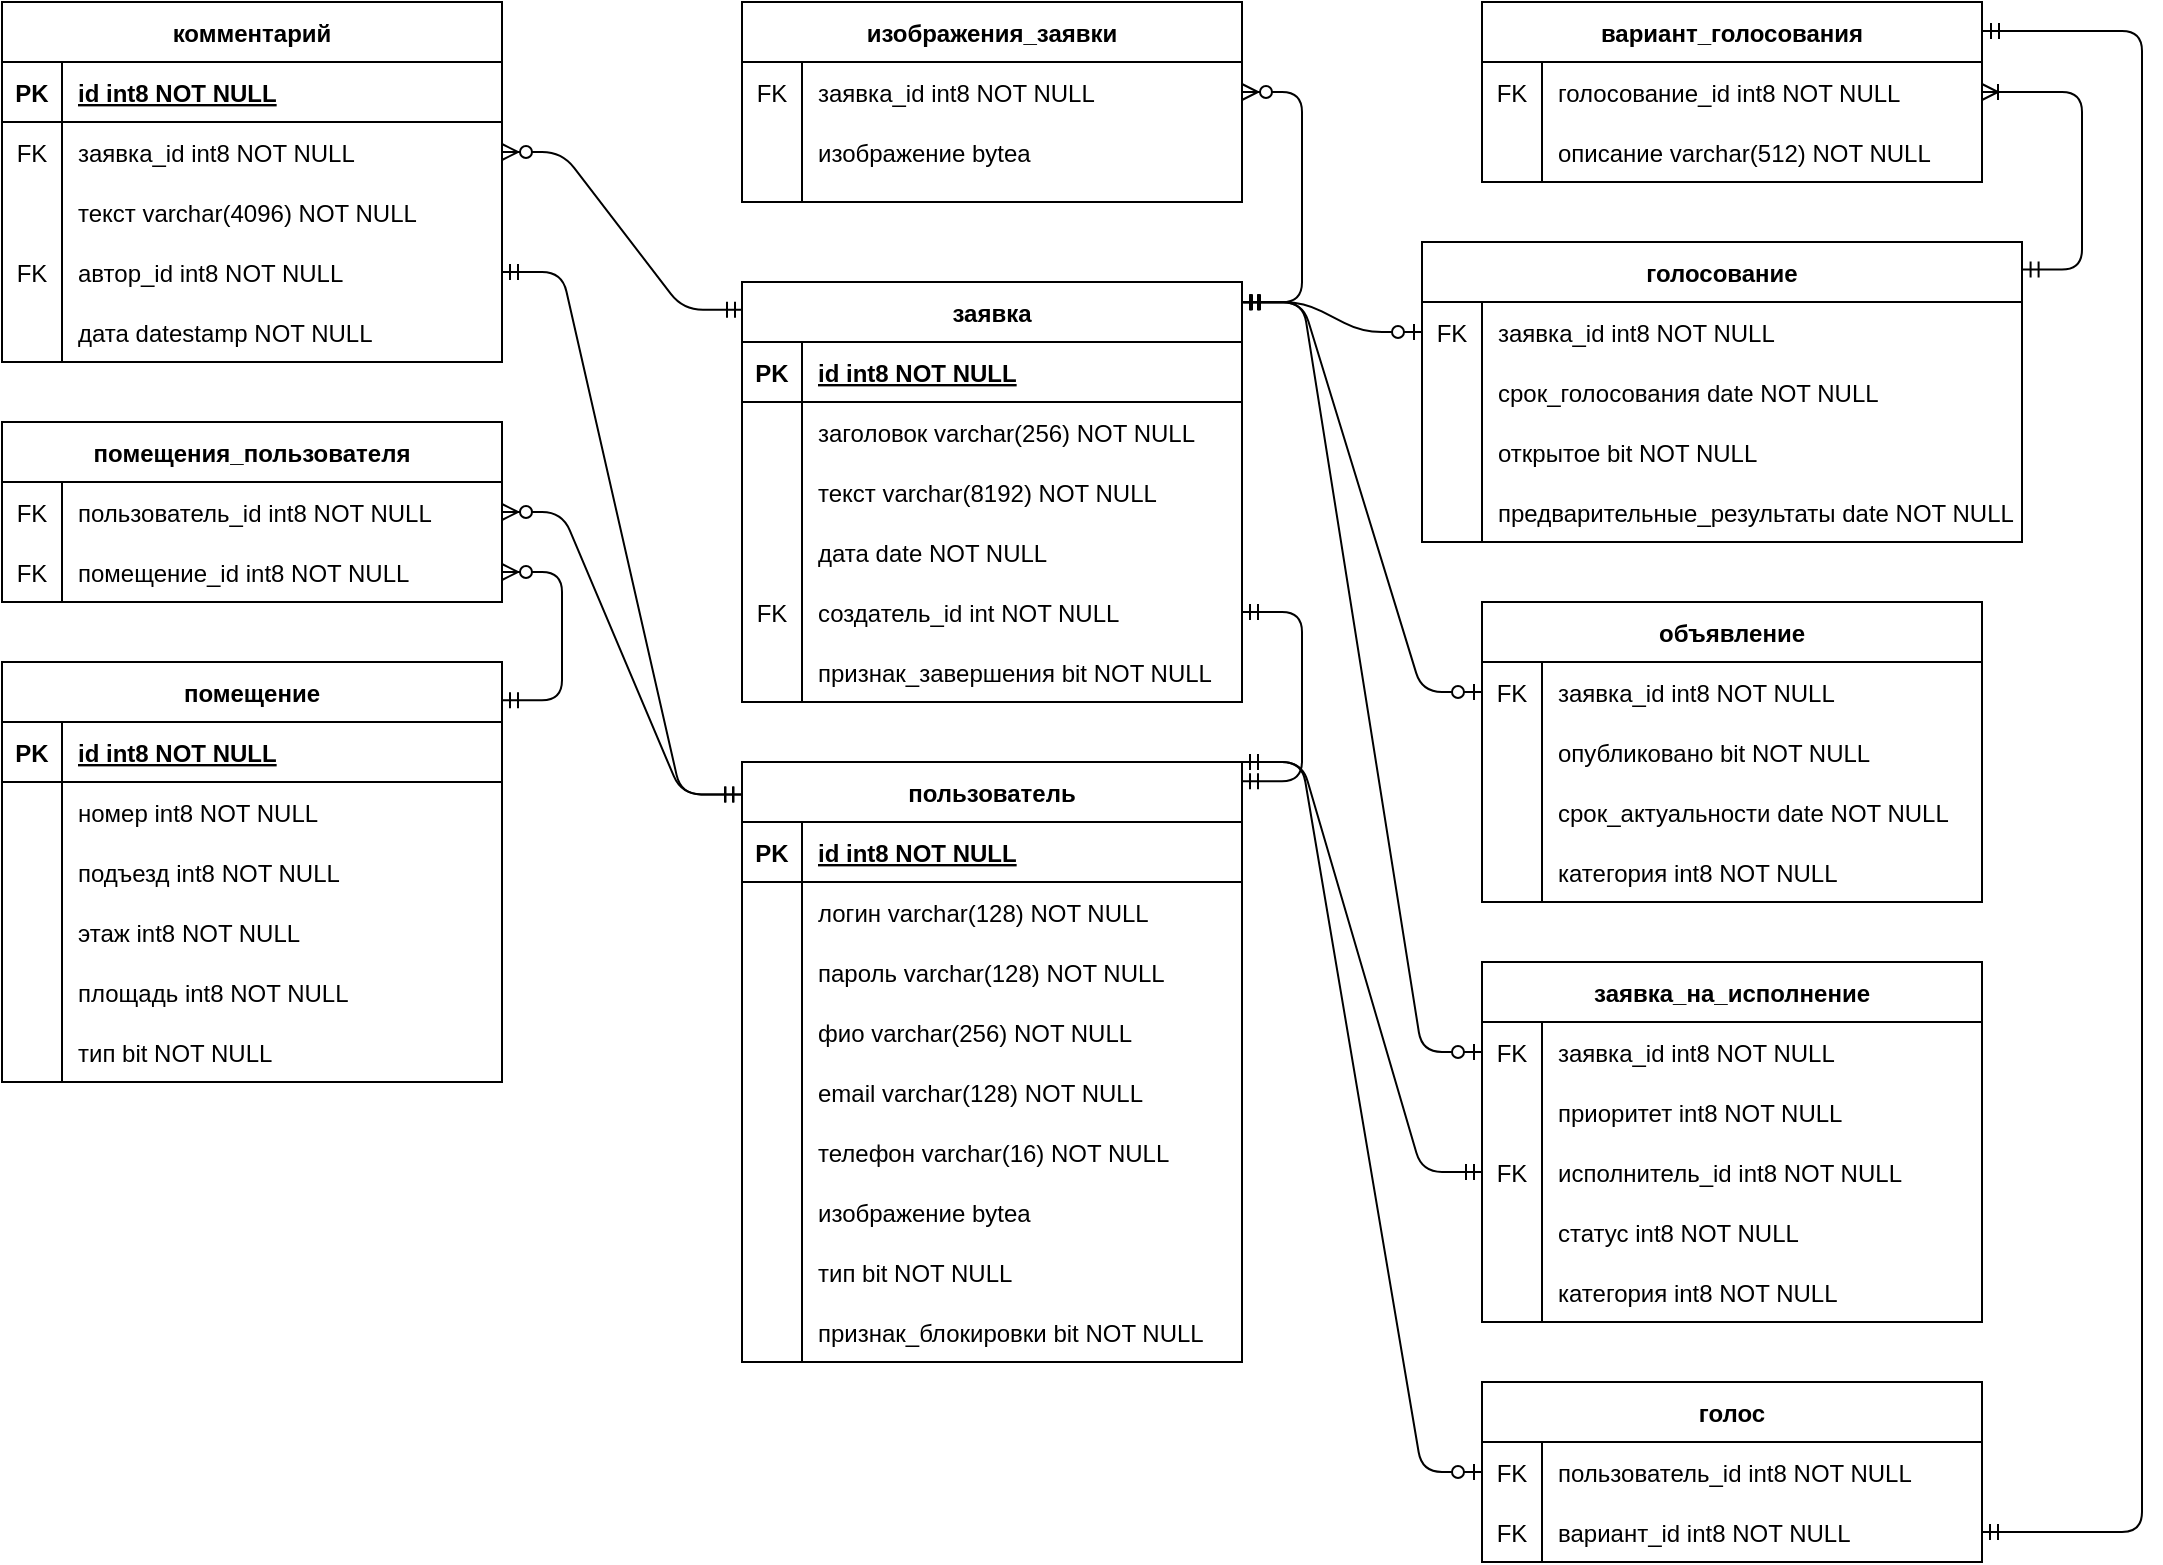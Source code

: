 <mxfile version="15.8.5" type="device"><diagram id="R2lEEEUBdFMjLlhIrx00" name="Page-1"><mxGraphModel dx="2333" dy="833" grid="1" gridSize="10" guides="1" tooltips="1" connect="1" arrows="1" fold="1" page="1" pageScale="1" pageWidth="850" pageHeight="1100" math="0" shadow="0" extFonts="Permanent Marker^https://fonts.googleapis.com/css?family=Permanent+Marker"><root><mxCell id="0"/><mxCell id="1" parent="0"/><mxCell id="8ZTCsH6urxIoF9FmZI5w-26" value="пользователь" style="shape=table;startSize=30;container=1;collapsible=1;childLayout=tableLayout;fixedRows=1;rowLines=0;fontStyle=1;align=center;resizeLast=1;" parent="1" vertex="1"><mxGeometry x="-430" y="420" width="250" height="300" as="geometry"/></mxCell><mxCell id="8ZTCsH6urxIoF9FmZI5w-27" value="" style="shape=partialRectangle;collapsible=0;dropTarget=0;pointerEvents=0;fillColor=none;points=[[0,0.5],[1,0.5]];portConstraint=eastwest;top=0;left=0;right=0;bottom=1;" parent="8ZTCsH6urxIoF9FmZI5w-26" vertex="1"><mxGeometry y="30" width="250" height="30" as="geometry"/></mxCell><mxCell id="8ZTCsH6urxIoF9FmZI5w-28" value="PK" style="shape=partialRectangle;overflow=hidden;connectable=0;fillColor=none;top=0;left=0;bottom=0;right=0;fontStyle=1;" parent="8ZTCsH6urxIoF9FmZI5w-27" vertex="1"><mxGeometry width="30" height="30" as="geometry"><mxRectangle width="30" height="30" as="alternateBounds"/></mxGeometry></mxCell><mxCell id="8ZTCsH6urxIoF9FmZI5w-29" value="id int8 NOT NULL " style="shape=partialRectangle;overflow=hidden;connectable=0;fillColor=none;top=0;left=0;bottom=0;right=0;align=left;spacingLeft=6;fontStyle=5;" parent="8ZTCsH6urxIoF9FmZI5w-27" vertex="1"><mxGeometry x="30" width="220" height="30" as="geometry"><mxRectangle width="220" height="30" as="alternateBounds"/></mxGeometry></mxCell><mxCell id="8ZTCsH6urxIoF9FmZI5w-30" value="" style="shape=partialRectangle;collapsible=0;dropTarget=0;pointerEvents=0;fillColor=none;points=[[0,0.5],[1,0.5]];portConstraint=eastwest;top=0;left=0;right=0;bottom=0;" parent="8ZTCsH6urxIoF9FmZI5w-26" vertex="1"><mxGeometry y="60" width="250" height="30" as="geometry"/></mxCell><mxCell id="8ZTCsH6urxIoF9FmZI5w-31" value="" style="shape=partialRectangle;overflow=hidden;connectable=0;fillColor=none;top=0;left=0;bottom=0;right=0;" parent="8ZTCsH6urxIoF9FmZI5w-30" vertex="1"><mxGeometry width="30" height="30" as="geometry"><mxRectangle width="30" height="30" as="alternateBounds"/></mxGeometry></mxCell><mxCell id="8ZTCsH6urxIoF9FmZI5w-32" value="логин varchar(128) NOT NULL" style="shape=partialRectangle;overflow=hidden;connectable=0;fillColor=none;top=0;left=0;bottom=0;right=0;align=left;spacingLeft=6;" parent="8ZTCsH6urxIoF9FmZI5w-30" vertex="1"><mxGeometry x="30" width="220" height="30" as="geometry"><mxRectangle width="220" height="30" as="alternateBounds"/></mxGeometry></mxCell><mxCell id="8ZTCsH6urxIoF9FmZI5w-114" value="" style="shape=partialRectangle;collapsible=0;dropTarget=0;pointerEvents=0;fillColor=none;points=[[0,0.5],[1,0.5]];portConstraint=eastwest;top=0;left=0;right=0;bottom=0;" parent="8ZTCsH6urxIoF9FmZI5w-26" vertex="1"><mxGeometry y="90" width="250" height="30" as="geometry"/></mxCell><mxCell id="8ZTCsH6urxIoF9FmZI5w-115" value="" style="shape=partialRectangle;overflow=hidden;connectable=0;fillColor=none;top=0;left=0;bottom=0;right=0;" parent="8ZTCsH6urxIoF9FmZI5w-114" vertex="1"><mxGeometry width="30" height="30" as="geometry"><mxRectangle width="30" height="30" as="alternateBounds"/></mxGeometry></mxCell><mxCell id="8ZTCsH6urxIoF9FmZI5w-116" value="пароль varchar(128) NOT NULL" style="shape=partialRectangle;overflow=hidden;connectable=0;fillColor=none;top=0;left=0;bottom=0;right=0;align=left;spacingLeft=6;" parent="8ZTCsH6urxIoF9FmZI5w-114" vertex="1"><mxGeometry x="30" width="220" height="30" as="geometry"><mxRectangle width="220" height="30" as="alternateBounds"/></mxGeometry></mxCell><mxCell id="8ZTCsH6urxIoF9FmZI5w-117" value="" style="shape=partialRectangle;collapsible=0;dropTarget=0;pointerEvents=0;fillColor=none;points=[[0,0.5],[1,0.5]];portConstraint=eastwest;top=0;left=0;right=0;bottom=0;" parent="8ZTCsH6urxIoF9FmZI5w-26" vertex="1"><mxGeometry y="120" width="250" height="30" as="geometry"/></mxCell><mxCell id="8ZTCsH6urxIoF9FmZI5w-118" value="" style="shape=partialRectangle;overflow=hidden;connectable=0;fillColor=none;top=0;left=0;bottom=0;right=0;" parent="8ZTCsH6urxIoF9FmZI5w-117" vertex="1"><mxGeometry width="30" height="30" as="geometry"><mxRectangle width="30" height="30" as="alternateBounds"/></mxGeometry></mxCell><mxCell id="8ZTCsH6urxIoF9FmZI5w-119" value="фио varchar(256) NOT NULL" style="shape=partialRectangle;overflow=hidden;connectable=0;fillColor=none;top=0;left=0;bottom=0;right=0;align=left;spacingLeft=6;" parent="8ZTCsH6urxIoF9FmZI5w-117" vertex="1"><mxGeometry x="30" width="220" height="30" as="geometry"><mxRectangle width="220" height="30" as="alternateBounds"/></mxGeometry></mxCell><mxCell id="8ZTCsH6urxIoF9FmZI5w-120" value="" style="shape=partialRectangle;collapsible=0;dropTarget=0;pointerEvents=0;fillColor=none;points=[[0,0.5],[1,0.5]];portConstraint=eastwest;top=0;left=0;right=0;bottom=0;" parent="8ZTCsH6urxIoF9FmZI5w-26" vertex="1"><mxGeometry y="150" width="250" height="30" as="geometry"/></mxCell><mxCell id="8ZTCsH6urxIoF9FmZI5w-121" value="" style="shape=partialRectangle;overflow=hidden;connectable=0;fillColor=none;top=0;left=0;bottom=0;right=0;" parent="8ZTCsH6urxIoF9FmZI5w-120" vertex="1"><mxGeometry width="30" height="30" as="geometry"><mxRectangle width="30" height="30" as="alternateBounds"/></mxGeometry></mxCell><mxCell id="8ZTCsH6urxIoF9FmZI5w-122" value="email varchar(128) NOT NULL" style="shape=partialRectangle;overflow=hidden;connectable=0;fillColor=none;top=0;left=0;bottom=0;right=0;align=left;spacingLeft=6;" parent="8ZTCsH6urxIoF9FmZI5w-120" vertex="1"><mxGeometry x="30" width="220" height="30" as="geometry"><mxRectangle width="220" height="30" as="alternateBounds"/></mxGeometry></mxCell><mxCell id="8ZTCsH6urxIoF9FmZI5w-123" value="" style="shape=partialRectangle;collapsible=0;dropTarget=0;pointerEvents=0;fillColor=none;points=[[0,0.5],[1,0.5]];portConstraint=eastwest;top=0;left=0;right=0;bottom=0;" parent="8ZTCsH6urxIoF9FmZI5w-26" vertex="1"><mxGeometry y="180" width="250" height="30" as="geometry"/></mxCell><mxCell id="8ZTCsH6urxIoF9FmZI5w-124" value="" style="shape=partialRectangle;overflow=hidden;connectable=0;fillColor=none;top=0;left=0;bottom=0;right=0;" parent="8ZTCsH6urxIoF9FmZI5w-123" vertex="1"><mxGeometry width="30" height="30" as="geometry"><mxRectangle width="30" height="30" as="alternateBounds"/></mxGeometry></mxCell><mxCell id="8ZTCsH6urxIoF9FmZI5w-125" value="телефон varchar(16) NOT NULL" style="shape=partialRectangle;overflow=hidden;connectable=0;fillColor=none;top=0;left=0;bottom=0;right=0;align=left;spacingLeft=6;" parent="8ZTCsH6urxIoF9FmZI5w-123" vertex="1"><mxGeometry x="30" width="220" height="30" as="geometry"><mxRectangle width="220" height="30" as="alternateBounds"/></mxGeometry></mxCell><mxCell id="8ZTCsH6urxIoF9FmZI5w-126" value="" style="shape=partialRectangle;collapsible=0;dropTarget=0;pointerEvents=0;fillColor=none;points=[[0,0.5],[1,0.5]];portConstraint=eastwest;top=0;left=0;right=0;bottom=0;" parent="8ZTCsH6urxIoF9FmZI5w-26" vertex="1"><mxGeometry y="210" width="250" height="30" as="geometry"/></mxCell><mxCell id="8ZTCsH6urxIoF9FmZI5w-127" value="" style="shape=partialRectangle;overflow=hidden;connectable=0;fillColor=none;top=0;left=0;bottom=0;right=0;" parent="8ZTCsH6urxIoF9FmZI5w-126" vertex="1"><mxGeometry width="30" height="30" as="geometry"><mxRectangle width="30" height="30" as="alternateBounds"/></mxGeometry></mxCell><mxCell id="8ZTCsH6urxIoF9FmZI5w-128" value="изображение bytea" style="shape=partialRectangle;overflow=hidden;connectable=0;fillColor=none;top=0;left=0;bottom=0;right=0;align=left;spacingLeft=6;" parent="8ZTCsH6urxIoF9FmZI5w-126" vertex="1"><mxGeometry x="30" width="220" height="30" as="geometry"><mxRectangle width="220" height="30" as="alternateBounds"/></mxGeometry></mxCell><mxCell id="8ZTCsH6urxIoF9FmZI5w-129" value="" style="shape=partialRectangle;collapsible=0;dropTarget=0;pointerEvents=0;fillColor=none;points=[[0,0.5],[1,0.5]];portConstraint=eastwest;top=0;left=0;right=0;bottom=0;" parent="8ZTCsH6urxIoF9FmZI5w-26" vertex="1"><mxGeometry y="240" width="250" height="30" as="geometry"/></mxCell><mxCell id="8ZTCsH6urxIoF9FmZI5w-130" value="" style="shape=partialRectangle;overflow=hidden;connectable=0;fillColor=none;top=0;left=0;bottom=0;right=0;" parent="8ZTCsH6urxIoF9FmZI5w-129" vertex="1"><mxGeometry width="30" height="30" as="geometry"><mxRectangle width="30" height="30" as="alternateBounds"/></mxGeometry></mxCell><mxCell id="8ZTCsH6urxIoF9FmZI5w-131" value="тип bit NOT NULL" style="shape=partialRectangle;overflow=hidden;connectable=0;fillColor=none;top=0;left=0;bottom=0;right=0;align=left;spacingLeft=6;" parent="8ZTCsH6urxIoF9FmZI5w-129" vertex="1"><mxGeometry x="30" width="220" height="30" as="geometry"><mxRectangle width="220" height="30" as="alternateBounds"/></mxGeometry></mxCell><mxCell id="8ZTCsH6urxIoF9FmZI5w-132" value="" style="shape=partialRectangle;collapsible=0;dropTarget=0;pointerEvents=0;fillColor=none;points=[[0,0.5],[1,0.5]];portConstraint=eastwest;top=0;left=0;right=0;bottom=0;" parent="8ZTCsH6urxIoF9FmZI5w-26" vertex="1"><mxGeometry y="270" width="250" height="30" as="geometry"/></mxCell><mxCell id="8ZTCsH6urxIoF9FmZI5w-133" value="" style="shape=partialRectangle;overflow=hidden;connectable=0;fillColor=none;top=0;left=0;bottom=0;right=0;" parent="8ZTCsH6urxIoF9FmZI5w-132" vertex="1"><mxGeometry width="30" height="30" as="geometry"><mxRectangle width="30" height="30" as="alternateBounds"/></mxGeometry></mxCell><mxCell id="8ZTCsH6urxIoF9FmZI5w-134" value="признак_блокировки bit NOT NULL" style="shape=partialRectangle;overflow=hidden;connectable=0;fillColor=none;top=0;left=0;bottom=0;right=0;align=left;spacingLeft=6;" parent="8ZTCsH6urxIoF9FmZI5w-132" vertex="1"><mxGeometry x="30" width="220" height="30" as="geometry"><mxRectangle width="220" height="30" as="alternateBounds"/></mxGeometry></mxCell><mxCell id="8ZTCsH6urxIoF9FmZI5w-68" value="помещение" style="shape=table;startSize=30;container=1;collapsible=1;childLayout=tableLayout;fixedRows=1;rowLines=0;fontStyle=1;align=center;resizeLast=1;" parent="1" vertex="1"><mxGeometry x="-800" y="370" width="250" height="210" as="geometry"/></mxCell><mxCell id="8ZTCsH6urxIoF9FmZI5w-69" value="" style="shape=partialRectangle;collapsible=0;dropTarget=0;pointerEvents=0;fillColor=none;points=[[0,0.5],[1,0.5]];portConstraint=eastwest;top=0;left=0;right=0;bottom=1;" parent="8ZTCsH6urxIoF9FmZI5w-68" vertex="1"><mxGeometry y="30" width="250" height="30" as="geometry"/></mxCell><mxCell id="8ZTCsH6urxIoF9FmZI5w-70" value="PK" style="shape=partialRectangle;overflow=hidden;connectable=0;fillColor=none;top=0;left=0;bottom=0;right=0;fontStyle=1;" parent="8ZTCsH6urxIoF9FmZI5w-69" vertex="1"><mxGeometry width="30" height="30" as="geometry"><mxRectangle width="30" height="30" as="alternateBounds"/></mxGeometry></mxCell><mxCell id="8ZTCsH6urxIoF9FmZI5w-71" value="id int8 NOT NULL " style="shape=partialRectangle;overflow=hidden;connectable=0;fillColor=none;top=0;left=0;bottom=0;right=0;align=left;spacingLeft=6;fontStyle=5;" parent="8ZTCsH6urxIoF9FmZI5w-69" vertex="1"><mxGeometry x="30" width="220" height="30" as="geometry"><mxRectangle width="220" height="30" as="alternateBounds"/></mxGeometry></mxCell><mxCell id="8ZTCsH6urxIoF9FmZI5w-155" value="" style="shape=partialRectangle;collapsible=0;dropTarget=0;pointerEvents=0;fillColor=none;points=[[0,0.5],[1,0.5]];portConstraint=eastwest;top=0;left=0;right=0;bottom=0;" parent="8ZTCsH6urxIoF9FmZI5w-68" vertex="1"><mxGeometry y="60" width="250" height="30" as="geometry"/></mxCell><mxCell id="8ZTCsH6urxIoF9FmZI5w-156" value="" style="shape=partialRectangle;overflow=hidden;connectable=0;fillColor=none;top=0;left=0;bottom=0;right=0;" parent="8ZTCsH6urxIoF9FmZI5w-155" vertex="1"><mxGeometry width="30" height="30" as="geometry"><mxRectangle width="30" height="30" as="alternateBounds"/></mxGeometry></mxCell><mxCell id="8ZTCsH6urxIoF9FmZI5w-157" value="номер int8 NOT NULL" style="shape=partialRectangle;overflow=hidden;connectable=0;fillColor=none;top=0;left=0;bottom=0;right=0;align=left;spacingLeft=6;" parent="8ZTCsH6urxIoF9FmZI5w-155" vertex="1"><mxGeometry x="30" width="220" height="30" as="geometry"><mxRectangle width="220" height="30" as="alternateBounds"/></mxGeometry></mxCell><mxCell id="8ZTCsH6urxIoF9FmZI5w-158" value="" style="shape=partialRectangle;collapsible=0;dropTarget=0;pointerEvents=0;fillColor=none;points=[[0,0.5],[1,0.5]];portConstraint=eastwest;top=0;left=0;right=0;bottom=0;" parent="8ZTCsH6urxIoF9FmZI5w-68" vertex="1"><mxGeometry y="90" width="250" height="30" as="geometry"/></mxCell><mxCell id="8ZTCsH6urxIoF9FmZI5w-159" value="" style="shape=partialRectangle;overflow=hidden;connectable=0;fillColor=none;top=0;left=0;bottom=0;right=0;" parent="8ZTCsH6urxIoF9FmZI5w-158" vertex="1"><mxGeometry width="30" height="30" as="geometry"><mxRectangle width="30" height="30" as="alternateBounds"/></mxGeometry></mxCell><mxCell id="8ZTCsH6urxIoF9FmZI5w-160" value="подъезд int8 NOT NULL" style="shape=partialRectangle;overflow=hidden;connectable=0;fillColor=none;top=0;left=0;bottom=0;right=0;align=left;spacingLeft=6;" parent="8ZTCsH6urxIoF9FmZI5w-158" vertex="1"><mxGeometry x="30" width="220" height="30" as="geometry"><mxRectangle width="220" height="30" as="alternateBounds"/></mxGeometry></mxCell><mxCell id="8ZTCsH6urxIoF9FmZI5w-161" value="" style="shape=partialRectangle;collapsible=0;dropTarget=0;pointerEvents=0;fillColor=none;points=[[0,0.5],[1,0.5]];portConstraint=eastwest;top=0;left=0;right=0;bottom=0;" parent="8ZTCsH6urxIoF9FmZI5w-68" vertex="1"><mxGeometry y="120" width="250" height="30" as="geometry"/></mxCell><mxCell id="8ZTCsH6urxIoF9FmZI5w-162" value="" style="shape=partialRectangle;overflow=hidden;connectable=0;fillColor=none;top=0;left=0;bottom=0;right=0;" parent="8ZTCsH6urxIoF9FmZI5w-161" vertex="1"><mxGeometry width="30" height="30" as="geometry"><mxRectangle width="30" height="30" as="alternateBounds"/></mxGeometry></mxCell><mxCell id="8ZTCsH6urxIoF9FmZI5w-163" value="этаж int8 NOT NULL" style="shape=partialRectangle;overflow=hidden;connectable=0;fillColor=none;top=0;left=0;bottom=0;right=0;align=left;spacingLeft=6;" parent="8ZTCsH6urxIoF9FmZI5w-161" vertex="1"><mxGeometry x="30" width="220" height="30" as="geometry"><mxRectangle width="220" height="30" as="alternateBounds"/></mxGeometry></mxCell><mxCell id="8ZTCsH6urxIoF9FmZI5w-164" value="" style="shape=partialRectangle;collapsible=0;dropTarget=0;pointerEvents=0;fillColor=none;points=[[0,0.5],[1,0.5]];portConstraint=eastwest;top=0;left=0;right=0;bottom=0;" parent="8ZTCsH6urxIoF9FmZI5w-68" vertex="1"><mxGeometry y="150" width="250" height="30" as="geometry"/></mxCell><mxCell id="8ZTCsH6urxIoF9FmZI5w-165" value="" style="shape=partialRectangle;overflow=hidden;connectable=0;fillColor=none;top=0;left=0;bottom=0;right=0;" parent="8ZTCsH6urxIoF9FmZI5w-164" vertex="1"><mxGeometry width="30" height="30" as="geometry"><mxRectangle width="30" height="30" as="alternateBounds"/></mxGeometry></mxCell><mxCell id="8ZTCsH6urxIoF9FmZI5w-166" value="площадь int8 NOT NULL" style="shape=partialRectangle;overflow=hidden;connectable=0;fillColor=none;top=0;left=0;bottom=0;right=0;align=left;spacingLeft=6;" parent="8ZTCsH6urxIoF9FmZI5w-164" vertex="1"><mxGeometry x="30" width="220" height="30" as="geometry"><mxRectangle width="220" height="30" as="alternateBounds"/></mxGeometry></mxCell><mxCell id="8ZTCsH6urxIoF9FmZI5w-167" value="" style="shape=partialRectangle;collapsible=0;dropTarget=0;pointerEvents=0;fillColor=none;points=[[0,0.5],[1,0.5]];portConstraint=eastwest;top=0;left=0;right=0;bottom=0;" parent="8ZTCsH6urxIoF9FmZI5w-68" vertex="1"><mxGeometry y="180" width="250" height="30" as="geometry"/></mxCell><mxCell id="8ZTCsH6urxIoF9FmZI5w-168" value="" style="shape=partialRectangle;overflow=hidden;connectable=0;fillColor=none;top=0;left=0;bottom=0;right=0;" parent="8ZTCsH6urxIoF9FmZI5w-167" vertex="1"><mxGeometry width="30" height="30" as="geometry"><mxRectangle width="30" height="30" as="alternateBounds"/></mxGeometry></mxCell><mxCell id="8ZTCsH6urxIoF9FmZI5w-169" value="тип bit NOT NULL" style="shape=partialRectangle;overflow=hidden;connectable=0;fillColor=none;top=0;left=0;bottom=0;right=0;align=left;spacingLeft=6;" parent="8ZTCsH6urxIoF9FmZI5w-167" vertex="1"><mxGeometry x="30" width="220" height="30" as="geometry"><mxRectangle width="220" height="30" as="alternateBounds"/></mxGeometry></mxCell><mxCell id="8ZTCsH6urxIoF9FmZI5w-198" value="изображения_заявки" style="shape=table;startSize=30;container=1;collapsible=1;childLayout=tableLayout;fixedRows=1;rowLines=0;fontStyle=1;align=center;resizeLast=1;" parent="1" vertex="1"><mxGeometry x="-430" y="40" width="250" height="100" as="geometry"/></mxCell><mxCell id="8ZTCsH6urxIoF9FmZI5w-205" value="" style="shape=partialRectangle;collapsible=0;dropTarget=0;pointerEvents=0;fillColor=none;points=[[0,0.5],[1,0.5]];portConstraint=eastwest;top=0;left=0;right=0;bottom=0;" parent="8ZTCsH6urxIoF9FmZI5w-198" vertex="1"><mxGeometry y="30" width="250" height="30" as="geometry"/></mxCell><mxCell id="8ZTCsH6urxIoF9FmZI5w-206" value="FK" style="shape=partialRectangle;overflow=hidden;connectable=0;fillColor=none;top=0;left=0;bottom=0;right=0;" parent="8ZTCsH6urxIoF9FmZI5w-205" vertex="1"><mxGeometry width="30" height="30" as="geometry"><mxRectangle width="30" height="30" as="alternateBounds"/></mxGeometry></mxCell><mxCell id="8ZTCsH6urxIoF9FmZI5w-207" value="заявка_id int8 NOT NULL" style="shape=partialRectangle;overflow=hidden;connectable=0;fillColor=none;top=0;left=0;bottom=0;right=0;align=left;spacingLeft=6;" parent="8ZTCsH6urxIoF9FmZI5w-205" vertex="1"><mxGeometry x="30" width="220" height="30" as="geometry"><mxRectangle width="220" height="30" as="alternateBounds"/></mxGeometry></mxCell><mxCell id="8ZTCsH6urxIoF9FmZI5w-202" value="" style="shape=partialRectangle;collapsible=0;dropTarget=0;pointerEvents=0;fillColor=none;points=[[0,0.5],[1,0.5]];portConstraint=eastwest;top=0;left=0;right=0;bottom=0;" parent="8ZTCsH6urxIoF9FmZI5w-198" vertex="1"><mxGeometry y="60" width="250" height="30" as="geometry"/></mxCell><mxCell id="8ZTCsH6urxIoF9FmZI5w-203" value="" style="shape=partialRectangle;overflow=hidden;connectable=0;fillColor=none;top=0;left=0;bottom=0;right=0;" parent="8ZTCsH6urxIoF9FmZI5w-202" vertex="1"><mxGeometry width="30" height="30" as="geometry"><mxRectangle width="30" height="30" as="alternateBounds"/></mxGeometry></mxCell><mxCell id="8ZTCsH6urxIoF9FmZI5w-204" value="изображение bytea" style="shape=partialRectangle;overflow=hidden;connectable=0;fillColor=none;top=0;left=0;bottom=0;right=0;align=left;spacingLeft=6;" parent="8ZTCsH6urxIoF9FmZI5w-202" vertex="1"><mxGeometry x="30" width="220" height="30" as="geometry"><mxRectangle width="220" height="30" as="alternateBounds"/></mxGeometry></mxCell><mxCell id="8ZTCsH6urxIoF9FmZI5w-241" value="" style="edgeStyle=entityRelationEdgeStyle;fontSize=12;html=1;endArrow=ERzeroToMany;startArrow=ERmandOne;rounded=1;exitX=1;exitY=0.048;exitDx=0;exitDy=0;exitPerimeter=0;" parent="1" source="8ZTCsH6urxIoF9FmZI5w-5" target="8ZTCsH6urxIoF9FmZI5w-205" edge="1"><mxGeometry width="100" height="100" relative="1" as="geometry"><mxPoint x="70" y="450" as="sourcePoint"/><mxPoint x="170" y="350" as="targetPoint"/></mxGeometry></mxCell><mxCell id="8ZTCsH6urxIoF9FmZI5w-253" value="" style="edgeStyle=entityRelationEdgeStyle;fontSize=12;html=1;endArrow=ERzeroToOne;startArrow=ERmandOne;rounded=1;exitX=1.002;exitY=0.048;exitDx=0;exitDy=0;exitPerimeter=0;" parent="1" source="8ZTCsH6urxIoF9FmZI5w-5" target="8ZTCsH6urxIoF9FmZI5w-111" edge="1"><mxGeometry width="100" height="100" relative="1" as="geometry"><mxPoint x="330" y="450" as="sourcePoint"/><mxPoint x="440" y="230" as="targetPoint"/></mxGeometry></mxCell><mxCell id="8ZTCsH6urxIoF9FmZI5w-254" value="" style="edgeStyle=entityRelationEdgeStyle;fontSize=12;html=1;endArrow=ERmandOne;startArrow=ERmandOne;rounded=1;exitX=1;exitY=0.032;exitDx=0;exitDy=0;exitPerimeter=0;" parent="1" source="8ZTCsH6urxIoF9FmZI5w-26" target="8ZTCsH6urxIoF9FmZI5w-270" edge="1"><mxGeometry width="100" height="100" relative="1" as="geometry"><mxPoint x="-80" y="580" as="sourcePoint"/><mxPoint x="-10" y="290" as="targetPoint"/></mxGeometry></mxCell><mxCell id="8ZTCsH6urxIoF9FmZI5w-255" value="" style="edgeStyle=entityRelationEdgeStyle;fontSize=12;html=1;endArrow=ERmandOne;startArrow=ERmandOne;rounded=1;" parent="1" target="8ZTCsH6urxIoF9FmZI5w-96" edge="1"><mxGeometry width="100" height="100" relative="1" as="geometry"><mxPoint x="-180" y="420" as="sourcePoint"/><mxPoint x="430" y="300" as="targetPoint"/></mxGeometry></mxCell><mxCell id="8ZTCsH6urxIoF9FmZI5w-256" value="" style="edgeStyle=entityRelationEdgeStyle;fontSize=12;html=1;endArrow=ERzeroToMany;startArrow=ERmandOne;rounded=1;exitX=0.002;exitY=0.066;exitDx=0;exitDy=0;exitPerimeter=0;" parent="1" source="8ZTCsH6urxIoF9FmZI5w-5" target="8ZTCsH6urxIoF9FmZI5w-176" edge="1"><mxGeometry width="100" height="100" relative="1" as="geometry"><mxPoint x="530" y="400" as="sourcePoint"/><mxPoint x="630" y="300" as="targetPoint"/></mxGeometry></mxCell><mxCell id="8ZTCsH6urxIoF9FmZI5w-257" value="" style="edgeStyle=entityRelationEdgeStyle;fontSize=12;html=1;endArrow=ERmandOne;startArrow=ERmandOne;rounded=1;exitX=-0.002;exitY=0.054;exitDx=0;exitDy=0;exitPerimeter=0;" parent="1" source="8ZTCsH6urxIoF9FmZI5w-26" target="8ZTCsH6urxIoF9FmZI5w-170" edge="1"><mxGeometry width="100" height="100" relative="1" as="geometry"><mxPoint x="250" y="480" as="sourcePoint"/><mxPoint x="350" y="380" as="targetPoint"/></mxGeometry></mxCell><mxCell id="8ZTCsH6urxIoF9FmZI5w-263" value="" style="group" parent="1" vertex="1" connectable="0"><mxGeometry x="-740" y="40" width="250" height="190" as="geometry"/></mxCell><mxCell id="8ZTCsH6urxIoF9FmZI5w-19" value="комментарий" style="shape=table;startSize=30;container=1;collapsible=1;childLayout=tableLayout;fixedRows=1;rowLines=0;fontStyle=1;align=center;resizeLast=1;" parent="8ZTCsH6urxIoF9FmZI5w-263" vertex="1"><mxGeometry x="-60" width="250" height="180" as="geometry"/></mxCell><mxCell id="1UoAUE1Tya5WBZGNQhZK-6" value="" style="shape=partialRectangle;collapsible=0;dropTarget=0;pointerEvents=0;fillColor=none;points=[[0,0.5],[1,0.5]];portConstraint=eastwest;top=0;left=0;right=0;bottom=1;" vertex="1" parent="8ZTCsH6urxIoF9FmZI5w-19"><mxGeometry y="30" width="250" height="30" as="geometry"/></mxCell><mxCell id="1UoAUE1Tya5WBZGNQhZK-7" value="PK" style="shape=partialRectangle;overflow=hidden;connectable=0;fillColor=none;top=0;left=0;bottom=0;right=0;fontStyle=1;container=0;" vertex="1" parent="1UoAUE1Tya5WBZGNQhZK-6"><mxGeometry width="30" height="30" as="geometry"><mxRectangle width="30" height="30" as="alternateBounds"/></mxGeometry></mxCell><mxCell id="1UoAUE1Tya5WBZGNQhZK-8" value="id int8 NOT NULL " style="shape=partialRectangle;overflow=hidden;connectable=0;fillColor=none;top=0;left=0;bottom=0;right=0;align=left;spacingLeft=6;fontStyle=5;container=0;" vertex="1" parent="1UoAUE1Tya5WBZGNQhZK-6"><mxGeometry x="30" width="220" height="30" as="geometry"><mxRectangle width="220" height="30" as="alternateBounds"/></mxGeometry></mxCell><mxCell id="8ZTCsH6urxIoF9FmZI5w-176" value="" style="shape=partialRectangle;collapsible=0;dropTarget=0;pointerEvents=0;fillColor=none;points=[[0,0.5],[1,0.5]];portConstraint=eastwest;top=0;left=0;right=0;bottom=0;" parent="8ZTCsH6urxIoF9FmZI5w-19" vertex="1"><mxGeometry y="60" width="250" height="30" as="geometry"/></mxCell><mxCell id="8ZTCsH6urxIoF9FmZI5w-177" value="FK" style="shape=partialRectangle;overflow=hidden;connectable=0;fillColor=none;top=0;left=0;bottom=0;right=0;" parent="8ZTCsH6urxIoF9FmZI5w-176" vertex="1"><mxGeometry width="30" height="30" as="geometry"><mxRectangle width="30" height="30" as="alternateBounds"/></mxGeometry></mxCell><mxCell id="8ZTCsH6urxIoF9FmZI5w-178" value="заявка_id int8 NOT NULL" style="shape=partialRectangle;overflow=hidden;connectable=0;fillColor=none;top=0;left=0;bottom=0;right=0;align=left;spacingLeft=6;" parent="8ZTCsH6urxIoF9FmZI5w-176" vertex="1"><mxGeometry x="30" width="220" height="30" as="geometry"><mxRectangle width="220" height="30" as="alternateBounds"/></mxGeometry></mxCell><mxCell id="8ZTCsH6urxIoF9FmZI5w-23" value="" style="shape=partialRectangle;collapsible=0;dropTarget=0;pointerEvents=0;fillColor=none;points=[[0,0.5],[1,0.5]];portConstraint=eastwest;top=0;left=0;right=0;bottom=0;" parent="8ZTCsH6urxIoF9FmZI5w-19" vertex="1"><mxGeometry y="90" width="250" height="30" as="geometry"/></mxCell><mxCell id="8ZTCsH6urxIoF9FmZI5w-24" value="" style="shape=partialRectangle;overflow=hidden;connectable=0;fillColor=none;top=0;left=0;bottom=0;right=0;" parent="8ZTCsH6urxIoF9FmZI5w-23" vertex="1"><mxGeometry width="30" height="30" as="geometry"><mxRectangle width="30" height="30" as="alternateBounds"/></mxGeometry></mxCell><mxCell id="8ZTCsH6urxIoF9FmZI5w-25" value="текст varchar(4096) NOT NULL" style="shape=partialRectangle;overflow=hidden;connectable=0;fillColor=none;top=0;left=0;bottom=0;right=0;align=left;spacingLeft=6;" parent="8ZTCsH6urxIoF9FmZI5w-23" vertex="1"><mxGeometry x="30" width="220" height="30" as="geometry"><mxRectangle width="220" height="30" as="alternateBounds"/></mxGeometry></mxCell><mxCell id="8ZTCsH6urxIoF9FmZI5w-170" value="" style="shape=partialRectangle;collapsible=0;dropTarget=0;pointerEvents=0;fillColor=none;points=[[0,0.5],[1,0.5]];portConstraint=eastwest;top=0;left=0;right=0;bottom=0;" parent="8ZTCsH6urxIoF9FmZI5w-19" vertex="1"><mxGeometry y="120" width="250" height="30" as="geometry"/></mxCell><mxCell id="8ZTCsH6urxIoF9FmZI5w-171" value="FK" style="shape=partialRectangle;overflow=hidden;connectable=0;fillColor=none;top=0;left=0;bottom=0;right=0;" parent="8ZTCsH6urxIoF9FmZI5w-170" vertex="1"><mxGeometry width="30" height="30" as="geometry"><mxRectangle width="30" height="30" as="alternateBounds"/></mxGeometry></mxCell><mxCell id="8ZTCsH6urxIoF9FmZI5w-172" value="автор_id int8 NOT NULL" style="shape=partialRectangle;overflow=hidden;connectable=0;fillColor=none;top=0;left=0;bottom=0;right=0;align=left;spacingLeft=6;" parent="8ZTCsH6urxIoF9FmZI5w-170" vertex="1"><mxGeometry x="30" width="220" height="30" as="geometry"><mxRectangle width="220" height="30" as="alternateBounds"/></mxGeometry></mxCell><mxCell id="8ZTCsH6urxIoF9FmZI5w-173" value="" style="shape=partialRectangle;collapsible=0;dropTarget=0;pointerEvents=0;fillColor=none;points=[[0,0.5],[1,0.5]];portConstraint=eastwest;top=0;left=0;right=0;bottom=0;" parent="8ZTCsH6urxIoF9FmZI5w-19" vertex="1"><mxGeometry y="150" width="250" height="30" as="geometry"/></mxCell><mxCell id="8ZTCsH6urxIoF9FmZI5w-174" value="" style="shape=partialRectangle;overflow=hidden;connectable=0;fillColor=none;top=0;left=0;bottom=0;right=0;" parent="8ZTCsH6urxIoF9FmZI5w-173" vertex="1"><mxGeometry width="30" height="30" as="geometry"><mxRectangle width="30" height="30" as="alternateBounds"/></mxGeometry></mxCell><mxCell id="8ZTCsH6urxIoF9FmZI5w-175" value="дата datestamp NOT NULL" style="shape=partialRectangle;overflow=hidden;connectable=0;fillColor=none;top=0;left=0;bottom=0;right=0;align=left;spacingLeft=6;" parent="8ZTCsH6urxIoF9FmZI5w-173" vertex="1"><mxGeometry x="30" width="220" height="30" as="geometry"><mxRectangle width="220" height="30" as="alternateBounds"/></mxGeometry></mxCell><mxCell id="8ZTCsH6urxIoF9FmZI5w-12" value="заявка_на_исполнение" style="shape=table;startSize=30;container=1;collapsible=1;childLayout=tableLayout;fixedRows=1;rowLines=0;fontStyle=1;align=center;resizeLast=1;" parent="1" vertex="1"><mxGeometry x="-60" y="520" width="250" height="180" as="geometry"/></mxCell><mxCell id="8ZTCsH6urxIoF9FmZI5w-111" value="" style="shape=partialRectangle;collapsible=0;dropTarget=0;pointerEvents=0;fillColor=none;points=[[0,0.5],[1,0.5]];portConstraint=eastwest;top=0;left=0;right=0;bottom=0;" parent="8ZTCsH6urxIoF9FmZI5w-12" vertex="1"><mxGeometry y="30" width="250" height="30" as="geometry"/></mxCell><mxCell id="8ZTCsH6urxIoF9FmZI5w-112" value="FK" style="shape=partialRectangle;overflow=hidden;connectable=0;fillColor=none;top=0;left=0;bottom=0;right=0;container=0;" parent="8ZTCsH6urxIoF9FmZI5w-111" vertex="1"><mxGeometry width="30" height="30" as="geometry"><mxRectangle width="30" height="30" as="alternateBounds"/></mxGeometry></mxCell><mxCell id="8ZTCsH6urxIoF9FmZI5w-113" value="заявка_id int8 NOT NULL" style="shape=partialRectangle;overflow=hidden;connectable=0;fillColor=none;top=0;left=0;bottom=0;right=0;align=left;spacingLeft=6;container=0;" parent="8ZTCsH6urxIoF9FmZI5w-111" vertex="1"><mxGeometry x="30" width="220" height="30" as="geometry"><mxRectangle width="220" height="30" as="alternateBounds"/></mxGeometry></mxCell><mxCell id="8ZTCsH6urxIoF9FmZI5w-16" value="" style="shape=partialRectangle;collapsible=0;dropTarget=0;pointerEvents=0;fillColor=none;points=[[0,0.5],[1,0.5]];portConstraint=eastwest;top=0;left=0;right=0;bottom=0;" parent="8ZTCsH6urxIoF9FmZI5w-12" vertex="1"><mxGeometry y="60" width="250" height="30" as="geometry"/></mxCell><mxCell id="8ZTCsH6urxIoF9FmZI5w-17" value="" style="shape=partialRectangle;overflow=hidden;connectable=0;fillColor=none;top=0;left=0;bottom=0;right=0;container=0;" parent="8ZTCsH6urxIoF9FmZI5w-16" vertex="1"><mxGeometry width="30" height="30" as="geometry"><mxRectangle width="30" height="30" as="alternateBounds"/></mxGeometry></mxCell><mxCell id="8ZTCsH6urxIoF9FmZI5w-18" value="приоритет int8 NOT NULL" style="shape=partialRectangle;overflow=hidden;connectable=0;fillColor=none;top=0;left=0;bottom=0;right=0;align=left;spacingLeft=6;container=0;" parent="8ZTCsH6urxIoF9FmZI5w-16" vertex="1"><mxGeometry x="30" width="220" height="30" as="geometry"><mxRectangle width="220" height="30" as="alternateBounds"/></mxGeometry></mxCell><mxCell id="8ZTCsH6urxIoF9FmZI5w-96" value="" style="shape=partialRectangle;collapsible=0;dropTarget=0;pointerEvents=0;fillColor=none;points=[[0,0.5],[1,0.5]];portConstraint=eastwest;top=0;left=0;right=0;bottom=0;" parent="8ZTCsH6urxIoF9FmZI5w-12" vertex="1"><mxGeometry y="90" width="250" height="30" as="geometry"/></mxCell><mxCell id="8ZTCsH6urxIoF9FmZI5w-97" value="FK" style="shape=partialRectangle;overflow=hidden;connectable=0;fillColor=none;top=0;left=0;bottom=0;right=0;container=0;" parent="8ZTCsH6urxIoF9FmZI5w-96" vertex="1"><mxGeometry width="30" height="30" as="geometry"><mxRectangle width="30" height="30" as="alternateBounds"/></mxGeometry></mxCell><mxCell id="8ZTCsH6urxIoF9FmZI5w-98" value="исполнитель_id int8 NOT NULL" style="shape=partialRectangle;overflow=hidden;connectable=0;fillColor=none;top=0;left=0;bottom=0;right=0;align=left;spacingLeft=6;container=0;" parent="8ZTCsH6urxIoF9FmZI5w-96" vertex="1"><mxGeometry x="30" width="220" height="30" as="geometry"><mxRectangle width="220" height="30" as="alternateBounds"/></mxGeometry></mxCell><mxCell id="8ZTCsH6urxIoF9FmZI5w-99" value="" style="shape=partialRectangle;collapsible=0;dropTarget=0;pointerEvents=0;fillColor=none;points=[[0,0.5],[1,0.5]];portConstraint=eastwest;top=0;left=0;right=0;bottom=0;" parent="8ZTCsH6urxIoF9FmZI5w-12" vertex="1"><mxGeometry y="120" width="250" height="30" as="geometry"/></mxCell><mxCell id="8ZTCsH6urxIoF9FmZI5w-100" value="" style="shape=partialRectangle;overflow=hidden;connectable=0;fillColor=none;top=0;left=0;bottom=0;right=0;container=0;" parent="8ZTCsH6urxIoF9FmZI5w-99" vertex="1"><mxGeometry width="30" height="30" as="geometry"><mxRectangle width="30" height="30" as="alternateBounds"/></mxGeometry></mxCell><mxCell id="8ZTCsH6urxIoF9FmZI5w-101" value="статус int8 NOT NULL" style="shape=partialRectangle;overflow=hidden;connectable=0;fillColor=none;top=0;left=0;bottom=0;right=0;align=left;spacingLeft=6;container=0;" parent="8ZTCsH6urxIoF9FmZI5w-99" vertex="1"><mxGeometry x="30" width="220" height="30" as="geometry"><mxRectangle width="220" height="30" as="alternateBounds"/></mxGeometry></mxCell><mxCell id="8ZTCsH6urxIoF9FmZI5w-102" value="" style="shape=partialRectangle;collapsible=0;dropTarget=0;pointerEvents=0;fillColor=none;points=[[0,0.5],[1,0.5]];portConstraint=eastwest;top=0;left=0;right=0;bottom=0;" parent="8ZTCsH6urxIoF9FmZI5w-12" vertex="1"><mxGeometry y="150" width="250" height="30" as="geometry"/></mxCell><mxCell id="8ZTCsH6urxIoF9FmZI5w-103" value="" style="shape=partialRectangle;overflow=hidden;connectable=0;fillColor=none;top=0;left=0;bottom=0;right=0;container=0;" parent="8ZTCsH6urxIoF9FmZI5w-102" vertex="1"><mxGeometry width="30" height="30" as="geometry"><mxRectangle width="30" height="30" as="alternateBounds"/></mxGeometry></mxCell><mxCell id="8ZTCsH6urxIoF9FmZI5w-104" value="категория int8 NOT NULL" style="shape=partialRectangle;overflow=hidden;connectable=0;fillColor=none;top=0;left=0;bottom=0;right=0;align=left;spacingLeft=6;container=0;" parent="8ZTCsH6urxIoF9FmZI5w-102" vertex="1"><mxGeometry x="30" width="220" height="30" as="geometry"><mxRectangle width="220" height="30" as="alternateBounds"/></mxGeometry></mxCell><mxCell id="8ZTCsH6urxIoF9FmZI5w-264" value="" style="edgeStyle=entityRelationEdgeStyle;fontSize=12;html=1;endArrow=ERzeroToOne;startArrow=ERmandOne;rounded=1;exitX=1.001;exitY=0.048;exitDx=0;exitDy=0;exitPerimeter=0;" parent="1" source="8ZTCsH6urxIoF9FmZI5w-5" target="8ZTCsH6urxIoF9FmZI5w-37" edge="1"><mxGeometry width="100" height="100" relative="1" as="geometry"><mxPoint x="-180" y="180" as="sourcePoint"/><mxPoint x="400" y="520" as="targetPoint"/></mxGeometry></mxCell><mxCell id="8ZTCsH6urxIoF9FmZI5w-265" value="" style="edgeStyle=entityRelationEdgeStyle;fontSize=12;html=1;endArrow=ERzeroToOne;startArrow=ERmandOne;rounded=1;exitX=1.004;exitY=0.048;exitDx=0;exitDy=0;exitPerimeter=0;" parent="1" source="8ZTCsH6urxIoF9FmZI5w-5" target="8ZTCsH6urxIoF9FmZI5w-51" edge="1"><mxGeometry width="100" height="100" relative="1" as="geometry"><mxPoint x="-180" y="180" as="sourcePoint"/><mxPoint x="340" y="750" as="targetPoint"/></mxGeometry></mxCell><mxCell id="8ZTCsH6urxIoF9FmZI5w-266" value="" style="group;rotation=90;" parent="1" vertex="1" connectable="0"><mxGeometry x="-430" y="180" width="250" height="210" as="geometry"/></mxCell><mxCell id="8ZTCsH6urxIoF9FmZI5w-5" value="заявка" style="shape=table;startSize=30;container=1;collapsible=1;childLayout=tableLayout;fixedRows=1;rowLines=0;fontStyle=1;align=center;resizeLast=1;" parent="8ZTCsH6urxIoF9FmZI5w-266" vertex="1"><mxGeometry width="250" height="210" as="geometry"/></mxCell><mxCell id="8ZTCsH6urxIoF9FmZI5w-6" value="" style="shape=partialRectangle;collapsible=0;dropTarget=0;pointerEvents=0;fillColor=none;points=[[0,0.5],[1,0.5]];portConstraint=eastwest;top=0;left=0;right=0;bottom=1;" parent="8ZTCsH6urxIoF9FmZI5w-5" vertex="1"><mxGeometry y="30" width="250" height="30" as="geometry"/></mxCell><mxCell id="8ZTCsH6urxIoF9FmZI5w-7" value="PK" style="shape=partialRectangle;overflow=hidden;connectable=0;fillColor=none;top=0;left=0;bottom=0;right=0;fontStyle=1;container=0;" parent="8ZTCsH6urxIoF9FmZI5w-6" vertex="1"><mxGeometry width="30" height="30" as="geometry"><mxRectangle width="30" height="30" as="alternateBounds"/></mxGeometry></mxCell><mxCell id="8ZTCsH6urxIoF9FmZI5w-8" value="id int8 NOT NULL " style="shape=partialRectangle;overflow=hidden;connectable=0;fillColor=none;top=0;left=0;bottom=0;right=0;align=left;spacingLeft=6;fontStyle=5;container=0;" parent="8ZTCsH6urxIoF9FmZI5w-6" vertex="1"><mxGeometry x="30" width="220" height="30" as="geometry"><mxRectangle width="220" height="30" as="alternateBounds"/></mxGeometry></mxCell><mxCell id="8ZTCsH6urxIoF9FmZI5w-9" value="" style="shape=partialRectangle;collapsible=0;dropTarget=0;pointerEvents=0;fillColor=none;points=[[0,0.5],[1,0.5]];portConstraint=eastwest;top=0;left=0;right=0;bottom=0;" parent="8ZTCsH6urxIoF9FmZI5w-5" vertex="1"><mxGeometry y="60" width="250" height="30" as="geometry"/></mxCell><mxCell id="8ZTCsH6urxIoF9FmZI5w-10" value="" style="shape=partialRectangle;overflow=hidden;connectable=0;fillColor=none;top=0;left=0;bottom=0;right=0;container=0;" parent="8ZTCsH6urxIoF9FmZI5w-9" vertex="1"><mxGeometry width="30" height="30" as="geometry"><mxRectangle width="30" height="30" as="alternateBounds"/></mxGeometry></mxCell><mxCell id="8ZTCsH6urxIoF9FmZI5w-11" value="заголовок varchar(256) NOT NULL" style="shape=partialRectangle;overflow=hidden;connectable=0;fillColor=none;top=0;left=0;bottom=0;right=0;align=left;spacingLeft=6;container=0;" parent="8ZTCsH6urxIoF9FmZI5w-9" vertex="1"><mxGeometry x="30" width="220" height="30" as="geometry"><mxRectangle width="220" height="30" as="alternateBounds"/></mxGeometry></mxCell><mxCell id="8ZTCsH6urxIoF9FmZI5w-90" value="текст varchar(8192) NOT NULL" style="shape=partialRectangle;overflow=hidden;connectable=0;fillColor=none;top=0;left=0;bottom=0;right=0;align=left;spacingLeft=6;container=0;" parent="8ZTCsH6urxIoF9FmZI5w-266" vertex="1"><mxGeometry x="30" y="90" width="220" height="30" as="geometry"><mxRectangle width="220" height="30" as="alternateBounds"/></mxGeometry></mxCell><mxCell id="8ZTCsH6urxIoF9FmZI5w-92" value="дата date NOT NULL" style="shape=partialRectangle;overflow=hidden;connectable=0;fillColor=none;top=0;left=0;bottom=0;right=0;align=left;spacingLeft=6;container=0;" parent="8ZTCsH6urxIoF9FmZI5w-266" vertex="1"><mxGeometry x="30" y="120" width="220" height="30" as="geometry"><mxRectangle width="220" height="30" as="alternateBounds"/></mxGeometry></mxCell><mxCell id="8ZTCsH6urxIoF9FmZI5w-95" value="признак_завершения bit NOT NULL" style="shape=partialRectangle;overflow=hidden;connectable=0;fillColor=none;top=0;left=0;bottom=0;right=0;align=left;spacingLeft=6;container=0;" parent="8ZTCsH6urxIoF9FmZI5w-266" vertex="1"><mxGeometry x="30" y="180" width="220" height="30" as="geometry"><mxRectangle width="220" height="30" as="alternateBounds"/></mxGeometry></mxCell><mxCell id="8ZTCsH6urxIoF9FmZI5w-270" value="" style="shape=partialRectangle;collapsible=0;dropTarget=0;pointerEvents=0;fillColor=none;points=[[0,0.5],[1,0.5]];portConstraint=eastwest;top=0;left=0;right=0;bottom=0;" parent="8ZTCsH6urxIoF9FmZI5w-266" vertex="1"><mxGeometry y="150" width="250" height="30" as="geometry"/></mxCell><mxCell id="8ZTCsH6urxIoF9FmZI5w-271" value="FK" style="shape=partialRectangle;overflow=hidden;connectable=0;fillColor=none;top=0;left=0;bottom=0;right=0;container=0;" parent="8ZTCsH6urxIoF9FmZI5w-270" vertex="1"><mxGeometry width="30" height="30" as="geometry"><mxRectangle width="30" height="30" as="alternateBounds"/></mxGeometry></mxCell><mxCell id="8ZTCsH6urxIoF9FmZI5w-272" value="создатель_id int NOT NULL" style="shape=partialRectangle;overflow=hidden;connectable=0;fillColor=none;top=0;left=0;bottom=0;right=0;align=left;spacingLeft=6;container=0;" parent="8ZTCsH6urxIoF9FmZI5w-270" vertex="1"><mxGeometry x="30" width="220" height="30" as="geometry"><mxRectangle width="220" height="30" as="alternateBounds"/></mxGeometry></mxCell><mxCell id="8ZTCsH6urxIoF9FmZI5w-273" value="" style="edgeStyle=entityRelationEdgeStyle;fontSize=12;html=1;endArrow=ERzeroToOne;startArrow=ERmandOne;rounded=1;" parent="1" target="8ZTCsH6urxIoF9FmZI5w-44" edge="1"><mxGeometry width="100" height="100" relative="1" as="geometry"><mxPoint x="-180" y="420" as="sourcePoint"/><mxPoint x="440" y="560" as="targetPoint"/></mxGeometry></mxCell><mxCell id="8ZTCsH6urxIoF9FmZI5w-275" value="" style="edgeStyle=elbowEdgeStyle;fontSize=12;html=1;endArrow=ERmandOne;startArrow=ERmandOne;rounded=1;exitX=1.002;exitY=0.161;exitDx=0;exitDy=0;exitPerimeter=0;" parent="1" source="8ZTCsH6urxIoF9FmZI5w-54" target="8ZTCsH6urxIoF9FmZI5w-180" edge="1"><mxGeometry width="100" height="100" relative="1" as="geometry"><mxPoint x="190" y="85" as="sourcePoint"/><mxPoint x="1210" y="850" as="targetPoint"/><Array as="points"><mxPoint x="270" y="430"/><mxPoint x="310" y="470"/></Array></mxGeometry></mxCell><mxCell id="8ZTCsH6urxIoF9FmZI5w-277" value="" style="edgeStyle=elbowEdgeStyle;fontSize=12;html=1;endArrow=ERoneToMany;startArrow=ERmandOne;rounded=1;exitX=1.001;exitY=0.092;exitDx=0;exitDy=0;exitPerimeter=0;" parent="1" source="8ZTCsH6urxIoF9FmZI5w-47" target="8ZTCsH6urxIoF9FmZI5w-189" edge="1"><mxGeometry width="100" height="100" relative="1" as="geometry"><mxPoint x="240" y="170" as="sourcePoint"/><mxPoint x="840" y="920" as="targetPoint"/><Array as="points"><mxPoint x="240" y="120"/></Array></mxGeometry></mxCell><mxCell id="8ZTCsH6urxIoF9FmZI5w-278" value="" style="edgeStyle=entityRelationEdgeStyle;fontSize=12;html=1;endArrow=ERzeroToMany;startArrow=ERmandOne;rounded=1;exitX=1;exitY=0.091;exitDx=0;exitDy=0;exitPerimeter=0;" parent="1" source="8ZTCsH6urxIoF9FmZI5w-68" target="8ZTCsH6urxIoF9FmZI5w-65" edge="1"><mxGeometry width="100" height="100" relative="1" as="geometry"><mxPoint x="460" y="980" as="sourcePoint"/><mxPoint x="560" y="880" as="targetPoint"/></mxGeometry></mxCell><mxCell id="8ZTCsH6urxIoF9FmZI5w-279" value="" style="edgeStyle=entityRelationEdgeStyle;fontSize=12;html=1;endArrow=ERzeroToMany;startArrow=ERmandOne;rounded=1;exitX=-0.001;exitY=0.054;exitDx=0;exitDy=0;exitPerimeter=0;" parent="1" source="8ZTCsH6urxIoF9FmZI5w-26" target="8ZTCsH6urxIoF9FmZI5w-209" edge="1"><mxGeometry width="100" height="100" relative="1" as="geometry"><mxPoint x="490" y="1140" as="sourcePoint"/><mxPoint x="590" y="1040" as="targetPoint"/></mxGeometry></mxCell><mxCell id="8ZTCsH6urxIoF9FmZI5w-33" value="объявление" style="shape=table;startSize=30;container=1;collapsible=1;childLayout=tableLayout;fixedRows=1;rowLines=0;fontStyle=1;align=center;resizeLast=1;" parent="1" vertex="1"><mxGeometry x="-60" y="340" width="250" height="150" as="geometry"/></mxCell><mxCell id="8ZTCsH6urxIoF9FmZI5w-37" value="" style="shape=partialRectangle;collapsible=0;dropTarget=0;pointerEvents=0;fillColor=none;points=[[0,0.5],[1,0.5]];portConstraint=eastwest;top=0;left=0;right=0;bottom=0;" parent="8ZTCsH6urxIoF9FmZI5w-33" vertex="1"><mxGeometry y="30" width="250" height="30" as="geometry"/></mxCell><mxCell id="8ZTCsH6urxIoF9FmZI5w-38" value="FK" style="shape=partialRectangle;overflow=hidden;connectable=0;fillColor=none;top=0;left=0;bottom=0;right=0;" parent="8ZTCsH6urxIoF9FmZI5w-37" vertex="1"><mxGeometry width="30" height="30" as="geometry"><mxRectangle width="30" height="30" as="alternateBounds"/></mxGeometry></mxCell><mxCell id="8ZTCsH6urxIoF9FmZI5w-39" value="заявка_id int8 NOT NULL" style="shape=partialRectangle;overflow=hidden;connectable=0;fillColor=none;top=0;left=0;bottom=0;right=0;align=left;spacingLeft=6;" parent="8ZTCsH6urxIoF9FmZI5w-37" vertex="1"><mxGeometry x="30" width="220" height="30" as="geometry"><mxRectangle width="220" height="30" as="alternateBounds"/></mxGeometry></mxCell><mxCell id="FjWqonM9vhpmdsv5sSWR-13" value="" style="shape=partialRectangle;collapsible=0;dropTarget=0;pointerEvents=0;fillColor=none;points=[[0,0.5],[1,0.5]];portConstraint=eastwest;top=0;left=0;right=0;bottom=0;" parent="8ZTCsH6urxIoF9FmZI5w-33" vertex="1"><mxGeometry y="60" width="250" height="30" as="geometry"/></mxCell><mxCell id="FjWqonM9vhpmdsv5sSWR-14" value="" style="shape=partialRectangle;overflow=hidden;connectable=0;fillColor=none;top=0;left=0;bottom=0;right=0;" parent="FjWqonM9vhpmdsv5sSWR-13" vertex="1"><mxGeometry width="30" height="30" as="geometry"><mxRectangle width="30" height="30" as="alternateBounds"/></mxGeometry></mxCell><mxCell id="FjWqonM9vhpmdsv5sSWR-15" value="опубликовано bit NOT NULL" style="shape=partialRectangle;overflow=hidden;connectable=0;fillColor=none;top=0;left=0;bottom=0;right=0;align=left;spacingLeft=6;" parent="FjWqonM9vhpmdsv5sSWR-13" vertex="1"><mxGeometry x="30" width="220" height="30" as="geometry"><mxRectangle width="220" height="30" as="alternateBounds"/></mxGeometry></mxCell><mxCell id="8ZTCsH6urxIoF9FmZI5w-143" value="" style="shape=partialRectangle;collapsible=0;dropTarget=0;pointerEvents=0;fillColor=none;points=[[0,0.5],[1,0.5]];portConstraint=eastwest;top=0;left=0;right=0;bottom=0;" parent="8ZTCsH6urxIoF9FmZI5w-33" vertex="1"><mxGeometry y="90" width="250" height="30" as="geometry"/></mxCell><mxCell id="8ZTCsH6urxIoF9FmZI5w-144" value="" style="shape=partialRectangle;overflow=hidden;connectable=0;fillColor=none;top=0;left=0;bottom=0;right=0;" parent="8ZTCsH6urxIoF9FmZI5w-143" vertex="1"><mxGeometry width="30" height="30" as="geometry"><mxRectangle width="30" height="30" as="alternateBounds"/></mxGeometry></mxCell><mxCell id="8ZTCsH6urxIoF9FmZI5w-145" value="срок_актуальности date NOT NULL" style="shape=partialRectangle;overflow=hidden;connectable=0;fillColor=none;top=0;left=0;bottom=0;right=0;align=left;spacingLeft=6;" parent="8ZTCsH6urxIoF9FmZI5w-143" vertex="1"><mxGeometry x="30" width="220" height="30" as="geometry"><mxRectangle width="220" height="30" as="alternateBounds"/></mxGeometry></mxCell><mxCell id="FjWqonM9vhpmdsv5sSWR-16" value="" style="shape=partialRectangle;collapsible=0;dropTarget=0;pointerEvents=0;fillColor=none;points=[[0,0.5],[1,0.5]];portConstraint=eastwest;top=0;left=0;right=0;bottom=0;" parent="8ZTCsH6urxIoF9FmZI5w-33" vertex="1"><mxGeometry y="120" width="250" height="30" as="geometry"/></mxCell><mxCell id="FjWqonM9vhpmdsv5sSWR-17" value="" style="shape=partialRectangle;overflow=hidden;connectable=0;fillColor=none;top=0;left=0;bottom=0;right=0;" parent="FjWqonM9vhpmdsv5sSWR-16" vertex="1"><mxGeometry width="30" height="30" as="geometry"><mxRectangle width="30" height="30" as="alternateBounds"/></mxGeometry></mxCell><mxCell id="FjWqonM9vhpmdsv5sSWR-18" value="категория int8 NOT NULL" style="shape=partialRectangle;overflow=hidden;connectable=0;fillColor=none;top=0;left=0;bottom=0;right=0;align=left;spacingLeft=6;" parent="FjWqonM9vhpmdsv5sSWR-16" vertex="1"><mxGeometry x="30" width="220" height="30" as="geometry"><mxRectangle width="220" height="30" as="alternateBounds"/></mxGeometry></mxCell><mxCell id="8ZTCsH6urxIoF9FmZI5w-47" value="голосование" style="shape=table;startSize=30;container=1;collapsible=1;childLayout=tableLayout;fixedRows=1;rowLines=0;fontStyle=1;align=center;resizeLast=1;" parent="1" vertex="1"><mxGeometry x="-90" y="160" width="300" height="150" as="geometry"/></mxCell><mxCell id="8ZTCsH6urxIoF9FmZI5w-51" value="" style="shape=partialRectangle;collapsible=0;dropTarget=0;pointerEvents=0;fillColor=none;points=[[0,0.5],[1,0.5]];portConstraint=eastwest;top=0;left=0;right=0;bottom=0;" parent="8ZTCsH6urxIoF9FmZI5w-47" vertex="1"><mxGeometry y="30" width="300" height="30" as="geometry"/></mxCell><mxCell id="8ZTCsH6urxIoF9FmZI5w-52" value="FK" style="shape=partialRectangle;overflow=hidden;connectable=0;fillColor=none;top=0;left=0;bottom=0;right=0;" parent="8ZTCsH6urxIoF9FmZI5w-51" vertex="1"><mxGeometry width="30" height="30" as="geometry"><mxRectangle width="30" height="30" as="alternateBounds"/></mxGeometry></mxCell><mxCell id="8ZTCsH6urxIoF9FmZI5w-53" value="заявка_id int8 NOT NULL" style="shape=partialRectangle;overflow=hidden;connectable=0;fillColor=none;top=0;left=0;bottom=0;right=0;align=left;spacingLeft=6;" parent="8ZTCsH6urxIoF9FmZI5w-51" vertex="1"><mxGeometry x="30" width="270" height="30" as="geometry"><mxRectangle width="270" height="30" as="alternateBounds"/></mxGeometry></mxCell><mxCell id="8ZTCsH6urxIoF9FmZI5w-146" value="" style="shape=partialRectangle;collapsible=0;dropTarget=0;pointerEvents=0;fillColor=none;points=[[0,0.5],[1,0.5]];portConstraint=eastwest;top=0;left=0;right=0;bottom=0;" parent="8ZTCsH6urxIoF9FmZI5w-47" vertex="1"><mxGeometry y="60" width="300" height="30" as="geometry"/></mxCell><mxCell id="8ZTCsH6urxIoF9FmZI5w-147" value="" style="shape=partialRectangle;overflow=hidden;connectable=0;fillColor=none;top=0;left=0;bottom=0;right=0;" parent="8ZTCsH6urxIoF9FmZI5w-146" vertex="1"><mxGeometry width="30" height="30" as="geometry"><mxRectangle width="30" height="30" as="alternateBounds"/></mxGeometry></mxCell><mxCell id="8ZTCsH6urxIoF9FmZI5w-148" value="срок_голосования date NOT NULL" style="shape=partialRectangle;overflow=hidden;connectable=0;fillColor=none;top=0;left=0;bottom=0;right=0;align=left;spacingLeft=6;" parent="8ZTCsH6urxIoF9FmZI5w-146" vertex="1"><mxGeometry x="30" width="270" height="30" as="geometry"><mxRectangle width="270" height="30" as="alternateBounds"/></mxGeometry></mxCell><mxCell id="FjWqonM9vhpmdsv5sSWR-1" value="" style="shape=partialRectangle;collapsible=0;dropTarget=0;pointerEvents=0;fillColor=none;points=[[0,0.5],[1,0.5]];portConstraint=eastwest;top=0;left=0;right=0;bottom=0;" parent="8ZTCsH6urxIoF9FmZI5w-47" vertex="1"><mxGeometry y="90" width="300" height="30" as="geometry"/></mxCell><mxCell id="FjWqonM9vhpmdsv5sSWR-2" value="" style="shape=partialRectangle;overflow=hidden;connectable=0;fillColor=none;top=0;left=0;bottom=0;right=0;" parent="FjWqonM9vhpmdsv5sSWR-1" vertex="1"><mxGeometry width="30" height="30" as="geometry"><mxRectangle width="30" height="30" as="alternateBounds"/></mxGeometry></mxCell><mxCell id="FjWqonM9vhpmdsv5sSWR-3" value="открытое bit NOT NULL" style="shape=partialRectangle;overflow=hidden;connectable=0;fillColor=none;top=0;left=0;bottom=0;right=0;align=left;spacingLeft=6;" parent="FjWqonM9vhpmdsv5sSWR-1" vertex="1"><mxGeometry x="30" width="270" height="30" as="geometry"><mxRectangle width="270" height="30" as="alternateBounds"/></mxGeometry></mxCell><mxCell id="FjWqonM9vhpmdsv5sSWR-7" value="" style="shape=partialRectangle;collapsible=0;dropTarget=0;pointerEvents=0;fillColor=none;points=[[0,0.5],[1,0.5]];portConstraint=eastwest;top=0;left=0;right=0;bottom=0;" parent="8ZTCsH6urxIoF9FmZI5w-47" vertex="1"><mxGeometry y="120" width="300" height="30" as="geometry"/></mxCell><mxCell id="FjWqonM9vhpmdsv5sSWR-8" value="" style="shape=partialRectangle;overflow=hidden;connectable=0;fillColor=none;top=0;left=0;bottom=0;right=0;" parent="FjWqonM9vhpmdsv5sSWR-7" vertex="1"><mxGeometry width="30" height="30" as="geometry"><mxRectangle width="30" height="30" as="alternateBounds"/></mxGeometry></mxCell><mxCell id="FjWqonM9vhpmdsv5sSWR-9" value="предварительные_результаты date NOT NULL" style="shape=partialRectangle;overflow=hidden;connectable=0;fillColor=none;top=0;left=0;bottom=0;right=0;align=left;spacingLeft=6;" parent="FjWqonM9vhpmdsv5sSWR-7" vertex="1"><mxGeometry x="30" width="270" height="30" as="geometry"><mxRectangle width="270" height="30" as="alternateBounds"/></mxGeometry></mxCell><mxCell id="8ZTCsH6urxIoF9FmZI5w-54" value="вариант_голосования" style="shape=table;startSize=30;container=1;collapsible=1;childLayout=tableLayout;fixedRows=1;rowLines=0;fontStyle=1;align=center;resizeLast=1;" parent="1" vertex="1"><mxGeometry x="-60" y="40" width="250" height="90" as="geometry"/></mxCell><mxCell id="8ZTCsH6urxIoF9FmZI5w-189" value="" style="shape=partialRectangle;collapsible=0;dropTarget=0;pointerEvents=0;fillColor=none;points=[[0,0.5],[1,0.5]];portConstraint=eastwest;top=0;left=0;right=0;bottom=0;" parent="8ZTCsH6urxIoF9FmZI5w-54" vertex="1"><mxGeometry y="30" width="250" height="30" as="geometry"/></mxCell><mxCell id="8ZTCsH6urxIoF9FmZI5w-190" value="FK" style="shape=partialRectangle;overflow=hidden;connectable=0;fillColor=none;top=0;left=0;bottom=0;right=0;" parent="8ZTCsH6urxIoF9FmZI5w-189" vertex="1"><mxGeometry width="30" height="30" as="geometry"><mxRectangle width="30" height="30" as="alternateBounds"/></mxGeometry></mxCell><mxCell id="8ZTCsH6urxIoF9FmZI5w-191" value="голосование_id int8 NOT NULL" style="shape=partialRectangle;overflow=hidden;connectable=0;fillColor=none;top=0;left=0;bottom=0;right=0;align=left;spacingLeft=6;" parent="8ZTCsH6urxIoF9FmZI5w-189" vertex="1"><mxGeometry x="30" width="220" height="30" as="geometry"><mxRectangle width="220" height="30" as="alternateBounds"/></mxGeometry></mxCell><mxCell id="8ZTCsH6urxIoF9FmZI5w-58" value="" style="shape=partialRectangle;collapsible=0;dropTarget=0;pointerEvents=0;fillColor=none;points=[[0,0.5],[1,0.5]];portConstraint=eastwest;top=0;left=0;right=0;bottom=0;" parent="8ZTCsH6urxIoF9FmZI5w-54" vertex="1"><mxGeometry y="60" width="250" height="30" as="geometry"/></mxCell><mxCell id="8ZTCsH6urxIoF9FmZI5w-59" value="" style="shape=partialRectangle;overflow=hidden;connectable=0;fillColor=none;top=0;left=0;bottom=0;right=0;" parent="8ZTCsH6urxIoF9FmZI5w-58" vertex="1"><mxGeometry width="30" height="30" as="geometry"><mxRectangle width="30" height="30" as="alternateBounds"/></mxGeometry></mxCell><mxCell id="8ZTCsH6urxIoF9FmZI5w-60" value="описание varchar(512) NOT NULL" style="shape=partialRectangle;overflow=hidden;connectable=0;fillColor=none;top=0;left=0;bottom=0;right=0;align=left;spacingLeft=6;" parent="8ZTCsH6urxIoF9FmZI5w-58" vertex="1"><mxGeometry x="30" width="220" height="30" as="geometry"><mxRectangle width="220" height="30" as="alternateBounds"/></mxGeometry></mxCell><mxCell id="8ZTCsH6urxIoF9FmZI5w-40" value="голос" style="shape=table;startSize=30;container=1;collapsible=1;childLayout=tableLayout;fixedRows=1;rowLines=0;fontStyle=1;align=center;resizeLast=1;" parent="1" vertex="1"><mxGeometry x="-60" y="730" width="250" height="90" as="geometry"/></mxCell><mxCell id="8ZTCsH6urxIoF9FmZI5w-44" value="" style="shape=partialRectangle;collapsible=0;dropTarget=0;pointerEvents=0;fillColor=none;points=[[0,0.5],[1,0.5]];portConstraint=eastwest;top=0;left=0;right=0;bottom=0;" parent="8ZTCsH6urxIoF9FmZI5w-40" vertex="1"><mxGeometry y="30" width="250" height="30" as="geometry"/></mxCell><mxCell id="8ZTCsH6urxIoF9FmZI5w-45" value="FK" style="shape=partialRectangle;overflow=hidden;connectable=0;fillColor=none;top=0;left=0;bottom=0;right=0;" parent="8ZTCsH6urxIoF9FmZI5w-44" vertex="1"><mxGeometry width="30" height="30" as="geometry"><mxRectangle width="30" height="30" as="alternateBounds"/></mxGeometry></mxCell><mxCell id="8ZTCsH6urxIoF9FmZI5w-46" value="пользователь_id int8 NOT NULL" style="shape=partialRectangle;overflow=hidden;connectable=0;fillColor=none;top=0;left=0;bottom=0;right=0;align=left;spacingLeft=6;" parent="8ZTCsH6urxIoF9FmZI5w-44" vertex="1"><mxGeometry x="30" width="220" height="30" as="geometry"><mxRectangle width="220" height="30" as="alternateBounds"/></mxGeometry></mxCell><mxCell id="8ZTCsH6urxIoF9FmZI5w-180" value="" style="shape=partialRectangle;collapsible=0;dropTarget=0;pointerEvents=0;fillColor=none;points=[[0,0.5],[1,0.5]];portConstraint=eastwest;top=0;left=0;right=0;bottom=0;" parent="8ZTCsH6urxIoF9FmZI5w-40" vertex="1"><mxGeometry y="60" width="250" height="30" as="geometry"/></mxCell><mxCell id="8ZTCsH6urxIoF9FmZI5w-181" value="FK" style="shape=partialRectangle;overflow=hidden;connectable=0;fillColor=none;top=0;left=0;bottom=0;right=0;" parent="8ZTCsH6urxIoF9FmZI5w-180" vertex="1"><mxGeometry width="30" height="30" as="geometry"><mxRectangle width="30" height="30" as="alternateBounds"/></mxGeometry></mxCell><mxCell id="8ZTCsH6urxIoF9FmZI5w-182" value="вариант_id int8 NOT NULL" style="shape=partialRectangle;overflow=hidden;connectable=0;fillColor=none;top=0;left=0;bottom=0;right=0;align=left;spacingLeft=6;" parent="8ZTCsH6urxIoF9FmZI5w-180" vertex="1"><mxGeometry x="30" width="220" height="30" as="geometry"><mxRectangle width="220" height="30" as="alternateBounds"/></mxGeometry></mxCell><mxCell id="8ZTCsH6urxIoF9FmZI5w-61" value="помещения_пользователя" style="shape=table;startSize=30;container=1;collapsible=1;childLayout=tableLayout;fixedRows=1;rowLines=0;fontStyle=1;align=center;resizeLast=1;" parent="1" vertex="1"><mxGeometry x="-800" y="250" width="250" height="90" as="geometry"/></mxCell><mxCell id="8ZTCsH6urxIoF9FmZI5w-209" value="" style="shape=partialRectangle;collapsible=0;dropTarget=0;pointerEvents=0;fillColor=none;points=[[0,0.5],[1,0.5]];portConstraint=eastwest;top=0;left=0;right=0;bottom=0;" parent="8ZTCsH6urxIoF9FmZI5w-61" vertex="1"><mxGeometry y="30" width="250" height="30" as="geometry"/></mxCell><mxCell id="8ZTCsH6urxIoF9FmZI5w-210" value="FK" style="shape=partialRectangle;overflow=hidden;connectable=0;fillColor=none;top=0;left=0;bottom=0;right=0;" parent="8ZTCsH6urxIoF9FmZI5w-209" vertex="1"><mxGeometry width="30" height="30" as="geometry"><mxRectangle width="30" height="30" as="alternateBounds"/></mxGeometry></mxCell><mxCell id="8ZTCsH6urxIoF9FmZI5w-211" value="пользователь_id int8 NOT NULL" style="shape=partialRectangle;overflow=hidden;connectable=0;fillColor=none;top=0;left=0;bottom=0;right=0;align=left;spacingLeft=6;" parent="8ZTCsH6urxIoF9FmZI5w-209" vertex="1"><mxGeometry x="30" width="220" height="30" as="geometry"><mxRectangle width="220" height="30" as="alternateBounds"/></mxGeometry></mxCell><mxCell id="8ZTCsH6urxIoF9FmZI5w-65" value="" style="shape=partialRectangle;collapsible=0;dropTarget=0;pointerEvents=0;fillColor=none;points=[[0,0.5],[1,0.5]];portConstraint=eastwest;top=0;left=0;right=0;bottom=0;" parent="8ZTCsH6urxIoF9FmZI5w-61" vertex="1"><mxGeometry y="60" width="250" height="30" as="geometry"/></mxCell><mxCell id="8ZTCsH6urxIoF9FmZI5w-66" value="FK" style="shape=partialRectangle;overflow=hidden;connectable=0;fillColor=none;top=0;left=0;bottom=0;right=0;" parent="8ZTCsH6urxIoF9FmZI5w-65" vertex="1"><mxGeometry width="30" height="30" as="geometry"><mxRectangle width="30" height="30" as="alternateBounds"/></mxGeometry></mxCell><mxCell id="8ZTCsH6urxIoF9FmZI5w-67" value="помещение_id int8 NOT NULL" style="shape=partialRectangle;overflow=hidden;connectable=0;fillColor=none;top=0;left=0;bottom=0;right=0;align=left;spacingLeft=6;" parent="8ZTCsH6urxIoF9FmZI5w-65" vertex="1"><mxGeometry x="30" width="220" height="30" as="geometry"><mxRectangle width="220" height="30" as="alternateBounds"/></mxGeometry></mxCell><mxCell id="1UoAUE1Tya5WBZGNQhZK-1" value="" style="endArrow=none;html=1;rounded=0;" edge="1" parent="1"><mxGeometry width="50" height="50" relative="1" as="geometry"><mxPoint x="-400" y="390" as="sourcePoint"/><mxPoint x="-400" y="270" as="targetPoint"/></mxGeometry></mxCell><mxCell id="1UoAUE1Tya5WBZGNQhZK-2" value="" style="endArrow=none;html=1;rounded=0;entryX=0.12;entryY=0.987;entryDx=0;entryDy=0;entryPerimeter=0;" edge="1" parent="1" target="8ZTCsH6urxIoF9FmZI5w-202"><mxGeometry width="50" height="50" relative="1" as="geometry"><mxPoint x="-400" y="140" as="sourcePoint"/><mxPoint x="-410" y="110" as="targetPoint"/></mxGeometry></mxCell></root></mxGraphModel></diagram></mxfile>